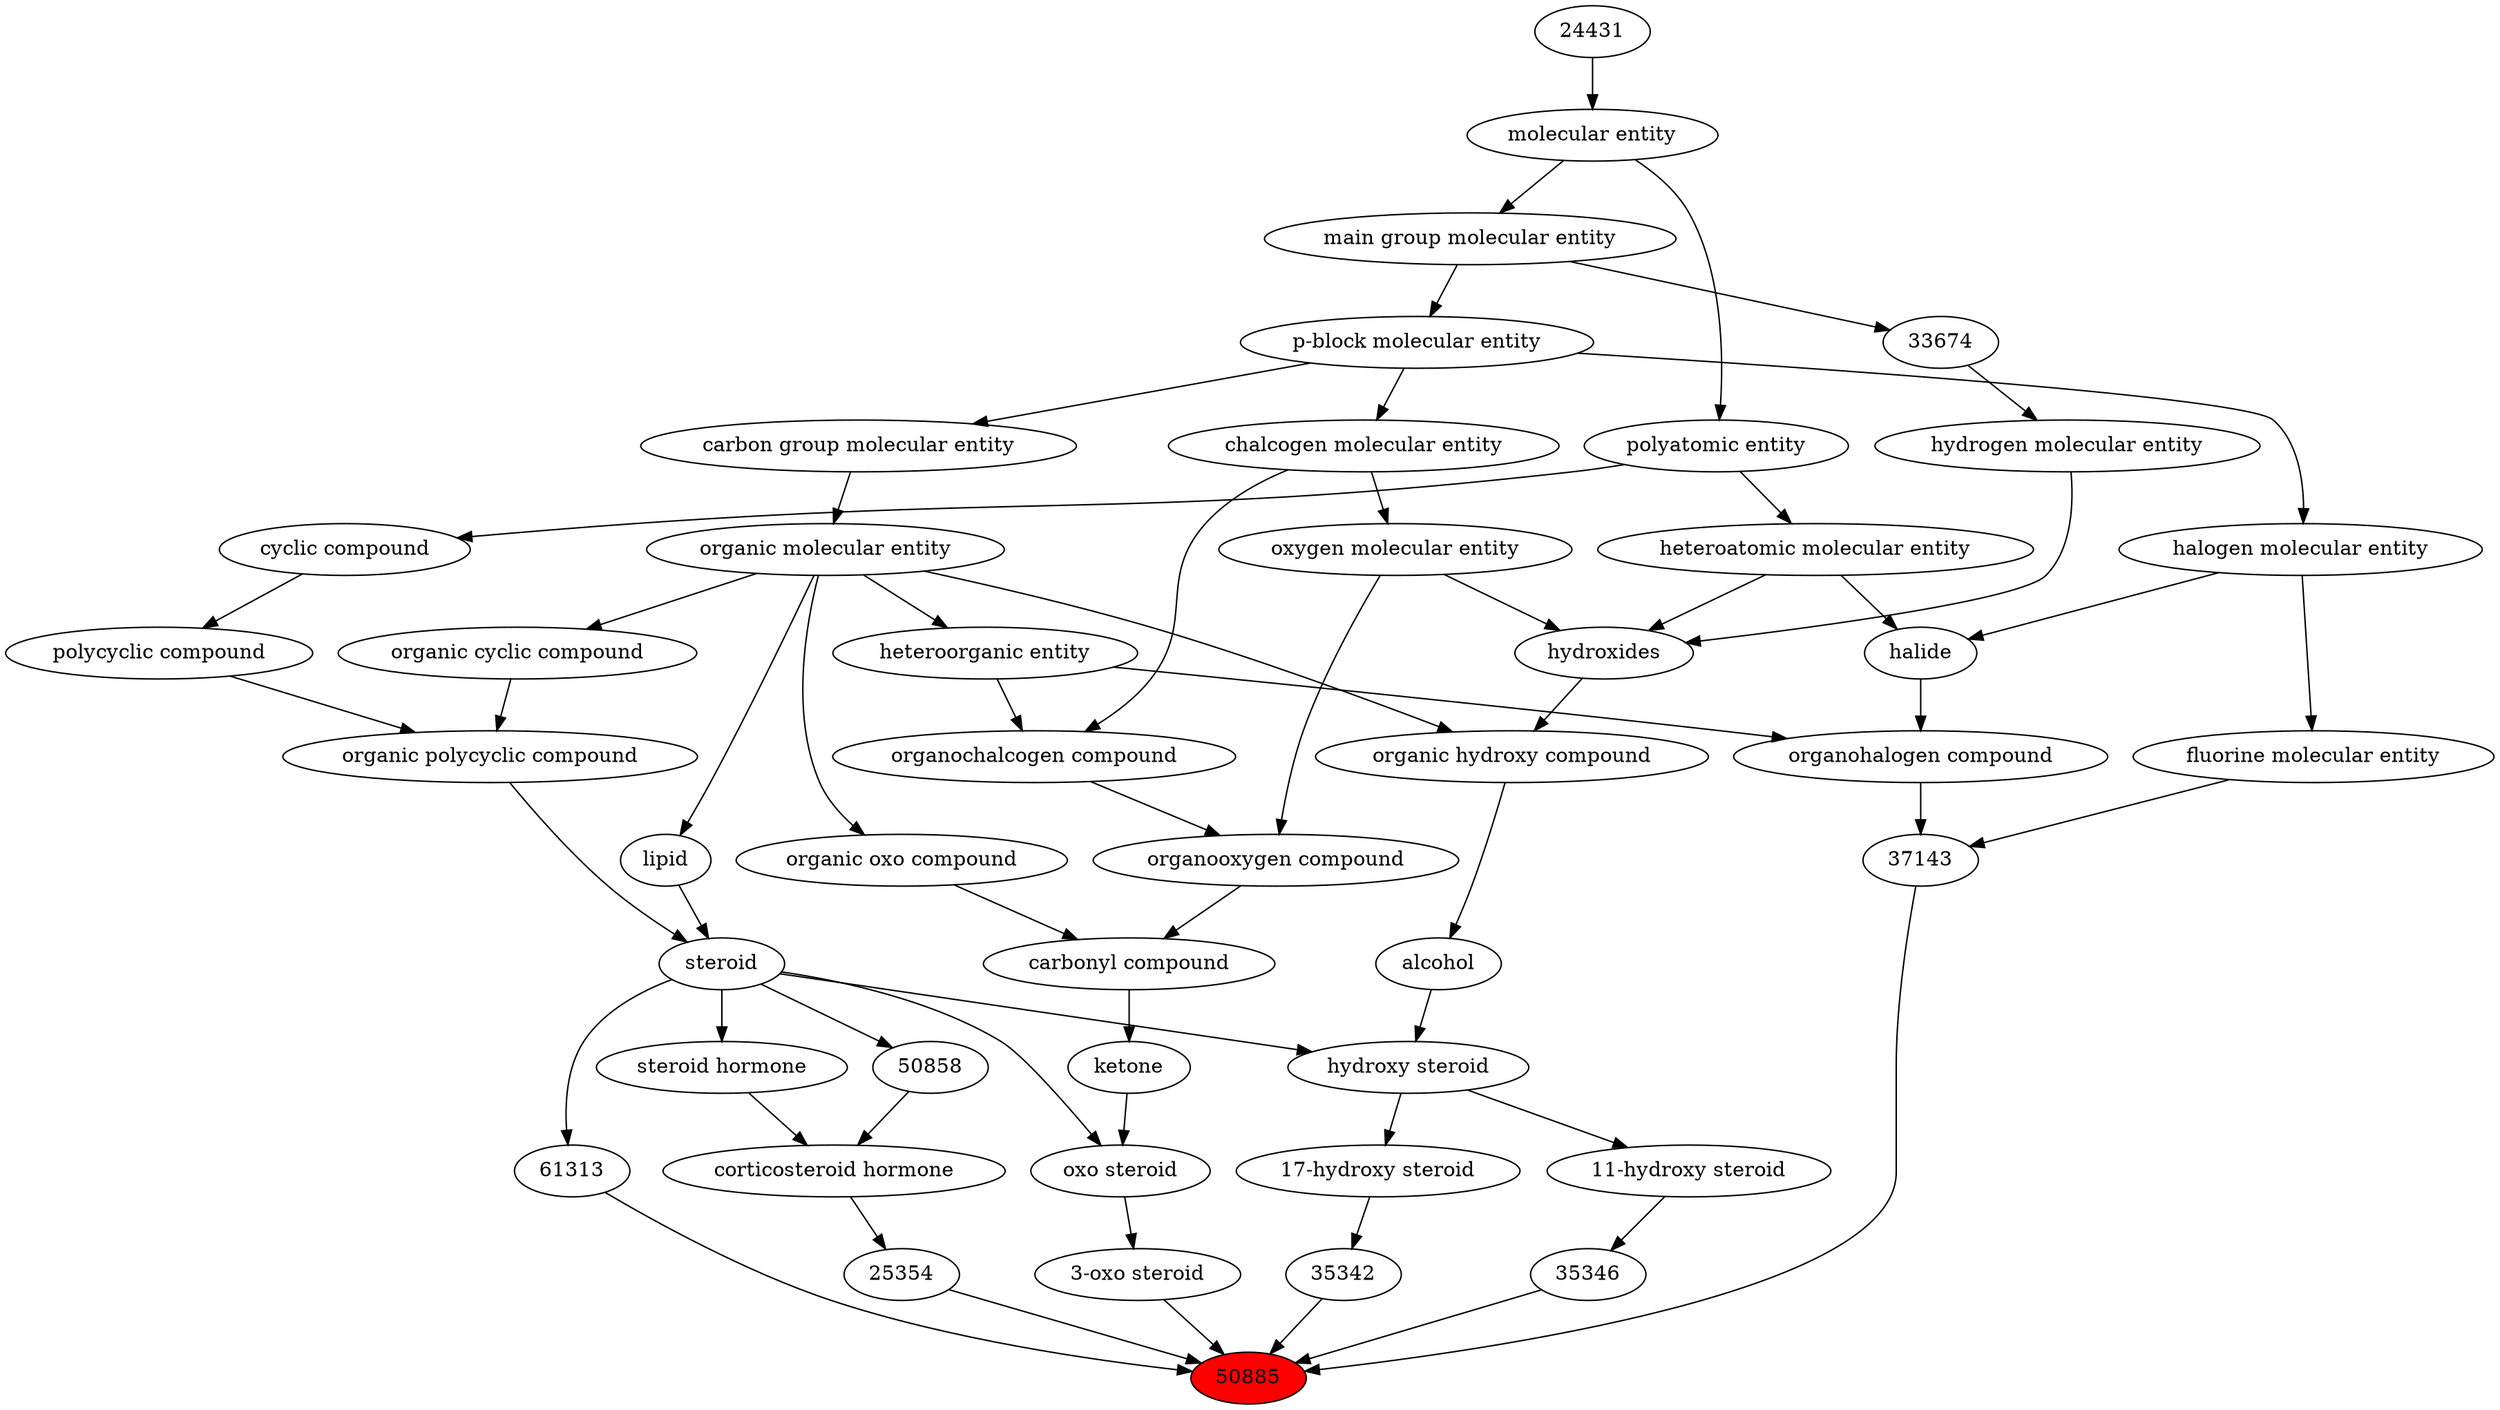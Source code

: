 digraph tree{ 
50885 [label="50885" fillcolor=red style=filled]
61313 -> 50885
25354 -> 50885
47788 -> 50885
35342 -> 50885
35346 -> 50885
37143 -> 50885
61313 [label="61313"]
35341 -> 61313
25354 [label="25354"]
36699 -> 25354
47788 [label="3-oxo steroid"]
35789 -> 47788
35342 [label="35342"]
36838 -> 35342
35346 [label="35346"]
36841 -> 35346
37143 [label="37143"]
36684 -> 37143
24062 -> 37143
35341 [label="steroid"]
51958 -> 35341
18059 -> 35341
36699 [label="corticosteroid hormone"]
26764 -> 36699
50858 -> 36699
35789 [label="oxo steroid"]
17087 -> 35789
35341 -> 35789
36838 [label="17-hydroxy steroid"]
35350 -> 36838
36841 [label="11-hydroxy steroid"]
35350 -> 36841
36684 [label="organohalogen compound"]
33285 -> 36684
37578 -> 36684
24062 [label="fluorine molecular entity"]
24471 -> 24062
51958 [label="organic polycyclic compound"]
33832 -> 51958
33635 -> 51958
18059 [label="lipid"]
50860 -> 18059
26764 [label="steroid hormone"]
35341 -> 26764
50858 [label="50858"]
35341 -> 50858
17087 [label="ketone"]
36586 -> 17087
35350 [label="hydroxy steroid"]
30879 -> 35350
35341 -> 35350
33285 [label="heteroorganic entity"]
50860 -> 33285
37578 [label="halide"]
24471 -> 37578
37577 -> 37578
24471 [label="halogen molecular entity"]
33675 -> 24471
33832 [label="organic cyclic compound"]
50860 -> 33832
33635 [label="polycyclic compound"]
33595 -> 33635
50860 [label="organic molecular entity"]
33582 -> 50860
36586 [label="carbonyl compound"]
36587 -> 36586
36963 -> 36586
30879 [label="alcohol"]
33822 -> 30879
37577 [label="heteroatomic molecular entity"]
36357 -> 37577
33675 [label="p-block molecular entity"]
33579 -> 33675
33595 [label="cyclic compound"]
36357 -> 33595
33582 [label="carbon group molecular entity"]
33675 -> 33582
36587 [label="organic oxo compound"]
50860 -> 36587
36963 [label="organooxygen compound"]
36962 -> 36963
25806 -> 36963
33822 [label="organic hydroxy compound"]
24651 -> 33822
50860 -> 33822
36357 [label="polyatomic entity"]
23367 -> 36357
33579 [label="main group molecular entity"]
23367 -> 33579
36962 [label="organochalcogen compound"]
33285 -> 36962
33304 -> 36962
25806 [label="oxygen molecular entity"]
33304 -> 25806
24651 [label="hydroxides"]
25806 -> 24651
33608 -> 24651
37577 -> 24651
23367 [label="molecular entity"]
24431 -> 23367
33304 [label="chalcogen molecular entity"]
33675 -> 33304
33608 [label="hydrogen molecular entity"]
33674 -> 33608
24431 [label="24431"]
33674 [label="33674"]
33579 -> 33674
}